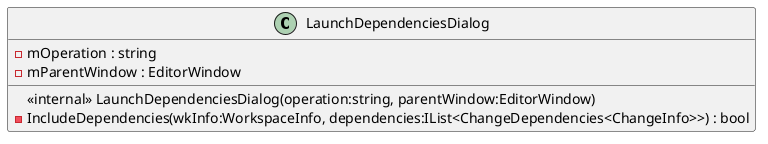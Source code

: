 @startuml
class LaunchDependenciesDialog {
    <<internal>> LaunchDependenciesDialog(operation:string, parentWindow:EditorWindow)
    - IncludeDependencies(wkInfo:WorkspaceInfo, dependencies:IList<ChangeDependencies<ChangeInfo>>) : bool
    - mOperation : string
    - mParentWindow : EditorWindow
}
@enduml
